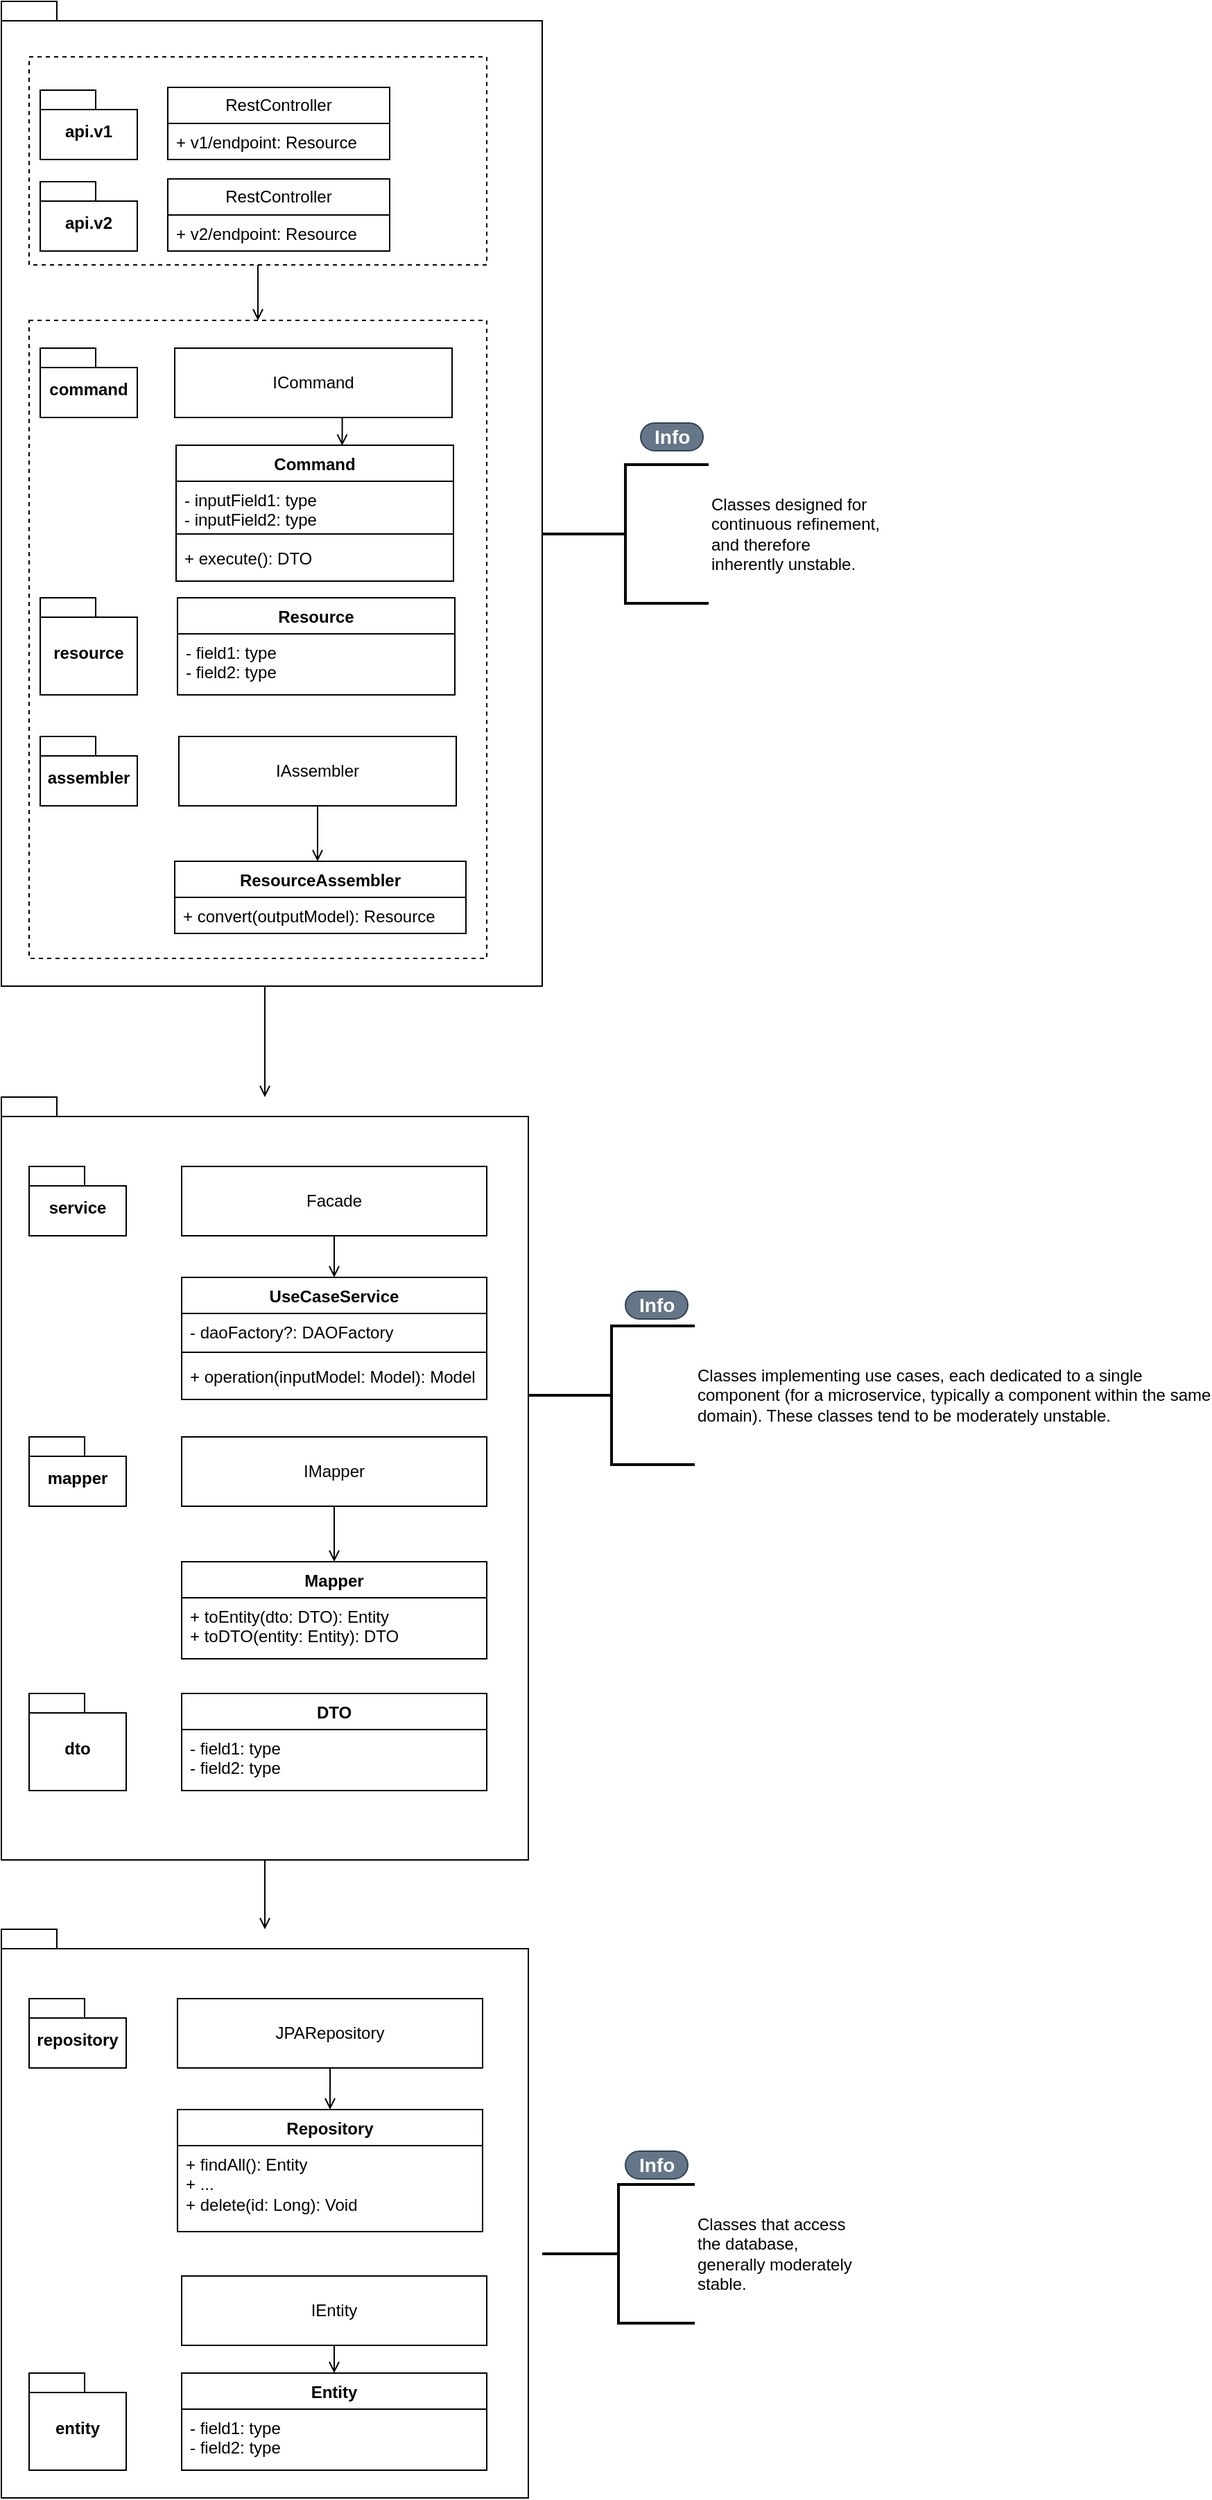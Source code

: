 <mxfile version="28.0.4">
  <diagram name="Pagina-1" id="-vVdBNsxXLUTpmMMnHD9">
    <mxGraphModel dx="3679" dy="3914" grid="1" gridSize="10" guides="1" tooltips="1" connect="1" arrows="1" fold="1" page="1" pageScale="1" pageWidth="827" pageHeight="1169" math="0" shadow="0">
      <root>
        <mxCell id="0" />
        <mxCell id="1" parent="0" />
        <mxCell id="UTaYGyWFaG9Oa4qHJL6B-21" value="" style="group" connectable="0" vertex="1" parent="1">
          <mxGeometry x="-650" y="-890" width="500" height="410" as="geometry" />
        </mxCell>
        <mxCell id="kY3cHxhV4RNwmErgkKas-54" value="" style="shape=folder;fontStyle=1;spacingTop=10;tabWidth=40;tabHeight=14;tabPosition=left;html=1;whiteSpace=wrap;" parent="UTaYGyWFaG9Oa4qHJL6B-21" vertex="1">
          <mxGeometry width="380" height="410" as="geometry" />
        </mxCell>
        <mxCell id="kY3cHxhV4RNwmErgkKas-56" value="repository" style="shape=folder;fontStyle=1;spacingTop=10;tabWidth=40;tabHeight=14;tabPosition=left;html=1;whiteSpace=wrap;" parent="UTaYGyWFaG9Oa4qHJL6B-21" vertex="1">
          <mxGeometry x="20" y="50" width="70" height="50" as="geometry" />
        </mxCell>
        <mxCell id="kY3cHxhV4RNwmErgkKas-58" value="entity" style="shape=folder;fontStyle=1;spacingTop=10;tabWidth=40;tabHeight=14;tabPosition=left;html=1;whiteSpace=wrap;" parent="UTaYGyWFaG9Oa4qHJL6B-21" vertex="1">
          <mxGeometry x="20" y="320" width="70" height="70" as="geometry" />
        </mxCell>
        <mxCell id="kY3cHxhV4RNwmErgkKas-77" style="edgeStyle=orthogonalEdgeStyle;rounded=0;orthogonalLoop=1;jettySize=auto;html=1;endArrow=open;endFill=0;" parent="UTaYGyWFaG9Oa4qHJL6B-21" source="-sy-aIghMSAc_uhaI67l-38" target="kY3cHxhV4RNwmErgkKas-73" edge="1">
          <mxGeometry relative="1" as="geometry">
            <mxPoint x="240.0" y="138" as="sourcePoint" />
          </mxGeometry>
        </mxCell>
        <mxCell id="kY3cHxhV4RNwmErgkKas-65" value="Entity" style="swimlane;fontStyle=1;align=center;verticalAlign=top;childLayout=stackLayout;horizontal=1;startSize=26;horizontalStack=0;resizeParent=1;resizeParentMax=0;resizeLast=0;collapsible=1;marginBottom=0;whiteSpace=wrap;html=1;" parent="UTaYGyWFaG9Oa4qHJL6B-21" vertex="1">
          <mxGeometry x="130" y="320" width="220" height="70" as="geometry" />
        </mxCell>
        <mxCell id="kY3cHxhV4RNwmErgkKas-66" value="- field1: type&lt;div&gt;- f&lt;span style=&quot;background-color: transparent; color: light-dark(rgb(0, 0, 0), rgb(255, 255, 255));&quot;&gt;ield2&lt;/span&gt;&lt;span style=&quot;background-color: transparent; color: light-dark(rgb(0, 0, 0), rgb(255, 255, 255));&quot;&gt;: type&lt;/span&gt;&lt;/div&gt;" style="text;strokeColor=none;fillColor=none;align=left;verticalAlign=top;spacingLeft=4;spacingRight=4;overflow=hidden;rotatable=0;points=[[0,0.5],[1,0.5]];portConstraint=eastwest;whiteSpace=wrap;html=1;" parent="kY3cHxhV4RNwmErgkKas-65" vertex="1">
          <mxGeometry y="26" width="220" height="44" as="geometry" />
        </mxCell>
        <mxCell id="kY3cHxhV4RNwmErgkKas-73" value="Repository" style="swimlane;fontStyle=1;align=center;verticalAlign=top;childLayout=stackLayout;horizontal=1;startSize=26;horizontalStack=0;resizeParent=1;resizeParentMax=0;resizeLast=0;collapsible=1;marginBottom=0;whiteSpace=wrap;html=1;" parent="UTaYGyWFaG9Oa4qHJL6B-21" vertex="1">
          <mxGeometry x="127" y="130" width="220" height="88" as="geometry" />
        </mxCell>
        <mxCell id="kY3cHxhV4RNwmErgkKas-76" value="+ findAll(): Entity&lt;div&gt;+ ...&lt;/div&gt;&lt;div&gt;+ delete(id: Long): Void&lt;/div&gt;" style="text;strokeColor=none;fillColor=none;align=left;verticalAlign=top;spacingLeft=4;spacingRight=4;overflow=hidden;rotatable=0;points=[[0,0.5],[1,0.5]];portConstraint=eastwest;whiteSpace=wrap;html=1;" parent="kY3cHxhV4RNwmErgkKas-73" vertex="1">
          <mxGeometry y="26" width="220" height="62" as="geometry" />
        </mxCell>
        <mxCell id="UTaYGyWFaG9Oa4qHJL6B-60" value="" style="group" parent="UTaYGyWFaG9Oa4qHJL6B-21" vertex="1" connectable="0">
          <mxGeometry x="390" y="160" width="110" height="124" as="geometry" />
        </mxCell>
        <mxCell id="kY3cHxhV4RNwmErgkKas-57" value="Classes that access the database, generally moderately stable." style="strokeWidth=2;html=1;shape=mxgraph.flowchart.annotation_2;align=left;labelPosition=right;pointerEvents=1;whiteSpace=wrap;" parent="UTaYGyWFaG9Oa4qHJL6B-60" vertex="1">
          <mxGeometry y="24" width="110" height="100" as="geometry" />
        </mxCell>
        <mxCell id="UTaYGyWFaG9Oa4qHJL6B-17" value="Info" style="rounded=1;whiteSpace=wrap;html=1;arcSize=50;strokeColor=#314354;strokeWidth=1;fillColor=#647687;whiteSpace=wrap;align=left;verticalAlign=middle;spacingLeft=0;fontStyle=1;fontSize=14;spacing=10;fontColor=#ffffff;" parent="UTaYGyWFaG9Oa4qHJL6B-60" vertex="1">
          <mxGeometry x="60" width="45" height="20" as="geometry" />
        </mxCell>
        <mxCell id="-sy-aIghMSAc_uhaI67l-38" value="JPARepository" style="html=1;whiteSpace=wrap;" vertex="1" parent="UTaYGyWFaG9Oa4qHJL6B-21">
          <mxGeometry x="127" y="50" width="220" height="50" as="geometry" />
        </mxCell>
        <mxCell id="-sy-aIghMSAc_uhaI67l-40" value="" style="edgeStyle=orthogonalEdgeStyle;rounded=0;orthogonalLoop=1;jettySize=auto;html=1;entryX=0.503;entryY=0.006;entryDx=0;entryDy=0;entryPerimeter=0;endArrow=open;endFill=0;" edge="1" parent="UTaYGyWFaG9Oa4qHJL6B-21" source="-sy-aIghMSAc_uhaI67l-39" target="kY3cHxhV4RNwmErgkKas-65">
          <mxGeometry relative="1" as="geometry" />
        </mxCell>
        <mxCell id="-sy-aIghMSAc_uhaI67l-39" value="IEntity" style="html=1;whiteSpace=wrap;" vertex="1" parent="UTaYGyWFaG9Oa4qHJL6B-21">
          <mxGeometry x="130" y="250" width="220" height="50" as="geometry" />
        </mxCell>
        <mxCell id="-sy-aIghMSAc_uhaI67l-36" value="" style="edgeStyle=orthogonalEdgeStyle;rounded=0;orthogonalLoop=1;jettySize=auto;html=1;endArrow=open;endFill=0;" edge="1" parent="1" source="L9ycZ2wKz4MPZfXjeffK-14" target="L9ycZ2wKz4MPZfXjeffK-62">
          <mxGeometry relative="1" as="geometry">
            <Array as="points">
              <mxPoint x="-460" y="-1550" />
              <mxPoint x="-460" y="-1550" />
            </Array>
          </mxGeometry>
        </mxCell>
        <mxCell id="L9ycZ2wKz4MPZfXjeffK-14" value="" style="shape=folder;fontStyle=1;spacingTop=10;tabWidth=40;tabHeight=14;tabPosition=left;html=1;whiteSpace=wrap;" parent="1" vertex="1">
          <mxGeometry x="-650" y="-2280" width="390" height="710" as="geometry" />
        </mxCell>
        <mxCell id="L9ycZ2wKz4MPZfXjeffK-48" value="" style="edgeStyle=orthogonalEdgeStyle;rounded=0;orthogonalLoop=1;jettySize=auto;html=1;endArrow=open;endFill=0;" parent="1" source="L9ycZ2wKz4MPZfXjeffK-47" target="L9ycZ2wKz4MPZfXjeffK-46" edge="1">
          <mxGeometry relative="1" as="geometry">
            <Array as="points" />
            <mxPoint x="-460" y="-2050" as="targetPoint" />
          </mxGeometry>
        </mxCell>
        <mxCell id="L9ycZ2wKz4MPZfXjeffK-47" value="" style="verticalLabelPosition=bottom;verticalAlign=top;html=1;shape=mxgraph.basic.rect;fillColor2=none;strokeWidth=1;size=20;indent=5;fillColor=none;dashed=1;" parent="1" vertex="1">
          <mxGeometry x="-630" y="-2240" width="330" height="150" as="geometry" />
        </mxCell>
        <mxCell id="L9ycZ2wKz4MPZfXjeffK-46" value="" style="verticalLabelPosition=bottom;verticalAlign=top;html=1;shape=mxgraph.basic.rect;fillColor2=none;strokeWidth=1;size=20;indent=5;fillColor=none;dashed=1;" parent="1" vertex="1">
          <mxGeometry x="-630" y="-2050" width="330" height="460" as="geometry" />
        </mxCell>
        <mxCell id="L9ycZ2wKz4MPZfXjeffK-53" value="" style="edgeStyle=orthogonalEdgeStyle;rounded=0;orthogonalLoop=1;jettySize=auto;html=1;entryX=0.485;entryY=0.003;entryDx=0;entryDy=0;entryPerimeter=0;endArrow=open;endFill=0;" parent="1" edge="1">
          <mxGeometry relative="1" as="geometry">
            <mxPoint x="-403" y="-1980" as="sourcePoint" />
            <mxPoint x="-404.25" y="-1959.706" as="targetPoint" />
          </mxGeometry>
        </mxCell>
        <mxCell id="L9ycZ2wKz4MPZfXjeffK-15" value="ICommand" style="html=1;whiteSpace=wrap;" parent="1" vertex="1">
          <mxGeometry x="-525" y="-2030" width="200" height="50" as="geometry" />
        </mxCell>
        <mxCell id="L9ycZ2wKz4MPZfXjeffK-16" value="RestController" style="swimlane;fontStyle=0;childLayout=stackLayout;horizontal=1;startSize=26;fillColor=none;horizontalStack=0;resizeParent=1;resizeParentMax=0;resizeLast=0;collapsible=1;marginBottom=0;whiteSpace=wrap;html=1;" parent="1" vertex="1">
          <mxGeometry x="-530" y="-2218" width="160" height="52" as="geometry">
            <mxRectangle x="860" y="-490" width="100" height="30" as="alternateBounds" />
          </mxGeometry>
        </mxCell>
        <mxCell id="L9ycZ2wKz4MPZfXjeffK-17" value="+ v1/endpoint: Resource" style="text;strokeColor=none;fillColor=none;align=left;verticalAlign=top;spacingLeft=4;spacingRight=4;overflow=hidden;rotatable=0;points=[[0,0.5],[1,0.5]];portConstraint=eastwest;whiteSpace=wrap;html=1;" parent="L9ycZ2wKz4MPZfXjeffK-16" vertex="1">
          <mxGeometry y="26" width="160" height="26" as="geometry" />
        </mxCell>
        <mxCell id="L9ycZ2wKz4MPZfXjeffK-20" value="api.v1" style="shape=folder;fontStyle=1;spacingTop=10;tabWidth=40;tabHeight=14;tabPosition=left;html=1;whiteSpace=wrap;" parent="1" vertex="1">
          <mxGeometry x="-622" y="-2216" width="70" height="50" as="geometry" />
        </mxCell>
        <mxCell id="L9ycZ2wKz4MPZfXjeffK-22" value="api.v2" style="shape=folder;fontStyle=1;spacingTop=10;tabWidth=40;tabHeight=14;tabPosition=left;html=1;whiteSpace=wrap;" parent="1" vertex="1">
          <mxGeometry x="-622" y="-2150" width="70" height="50" as="geometry" />
        </mxCell>
        <mxCell id="L9ycZ2wKz4MPZfXjeffK-23" value="command" style="shape=folder;fontStyle=1;spacingTop=10;tabWidth=40;tabHeight=14;tabPosition=left;html=1;whiteSpace=wrap;" parent="1" vertex="1">
          <mxGeometry x="-622" y="-2030" width="70" height="50" as="geometry" />
        </mxCell>
        <mxCell id="L9ycZ2wKz4MPZfXjeffK-24" value="RestController" style="swimlane;fontStyle=0;childLayout=stackLayout;horizontal=1;startSize=26;fillColor=none;horizontalStack=0;resizeParent=1;resizeParentMax=0;resizeLast=0;collapsible=1;marginBottom=0;whiteSpace=wrap;html=1;" parent="1" vertex="1">
          <mxGeometry x="-530" y="-2152" width="160" height="52" as="geometry">
            <mxRectangle x="860" y="-490" width="100" height="30" as="alternateBounds" />
          </mxGeometry>
        </mxCell>
        <mxCell id="L9ycZ2wKz4MPZfXjeffK-25" value="+ v2/endpoint: Resource" style="text;strokeColor=none;fillColor=none;align=left;verticalAlign=top;spacingLeft=4;spacingRight=4;overflow=hidden;rotatable=0;points=[[0,0.5],[1,0.5]];portConstraint=eastwest;whiteSpace=wrap;html=1;" parent="L9ycZ2wKz4MPZfXjeffK-24" vertex="1">
          <mxGeometry y="26" width="160" height="26" as="geometry" />
        </mxCell>
        <mxCell id="L9ycZ2wKz4MPZfXjeffK-28" value="resource" style="shape=folder;fontStyle=1;spacingTop=10;tabWidth=40;tabHeight=14;tabPosition=left;html=1;whiteSpace=wrap;" parent="1" vertex="1">
          <mxGeometry x="-622" y="-1850" width="70" height="70" as="geometry" />
        </mxCell>
        <mxCell id="L9ycZ2wKz4MPZfXjeffK-29" value="assembler" style="shape=folder;fontStyle=1;spacingTop=10;tabWidth=40;tabHeight=14;tabPosition=left;html=1;whiteSpace=wrap;" parent="1" vertex="1">
          <mxGeometry x="-622" y="-1750" width="70" height="50" as="geometry" />
        </mxCell>
        <mxCell id="L9ycZ2wKz4MPZfXjeffK-35" value="" style="edgeStyle=orthogonalEdgeStyle;rounded=0;orthogonalLoop=1;jettySize=auto;html=1;endArrow=open;endFill=0;" parent="1" source="L9ycZ2wKz4MPZfXjeffK-30" edge="1">
          <mxGeometry relative="1" as="geometry">
            <mxPoint x="-422" y="-1660" as="targetPoint" />
            <Array as="points">
              <mxPoint x="-422" y="-1661" />
            </Array>
          </mxGeometry>
        </mxCell>
        <mxCell id="L9ycZ2wKz4MPZfXjeffK-30" value="IAssembler" style="html=1;whiteSpace=wrap;" parent="1" vertex="1">
          <mxGeometry x="-522" y="-1750" width="200" height="50" as="geometry" />
        </mxCell>
        <mxCell id="L9ycZ2wKz4MPZfXjeffK-31" value="ResourceAssembler" style="swimlane;fontStyle=1;align=center;verticalAlign=top;childLayout=stackLayout;horizontal=1;startSize=26;horizontalStack=0;resizeParent=1;resizeParentMax=0;resizeLast=0;collapsible=1;marginBottom=0;whiteSpace=wrap;html=1;" parent="1" vertex="1">
          <mxGeometry x="-525" y="-1660" width="210" height="52" as="geometry" />
        </mxCell>
        <mxCell id="L9ycZ2wKz4MPZfXjeffK-34" value="+ convert(outputModel): Resource" style="text;strokeColor=none;fillColor=none;align=left;verticalAlign=top;spacingLeft=4;spacingRight=4;overflow=hidden;rotatable=0;points=[[0,0.5],[1,0.5]];portConstraint=eastwest;whiteSpace=wrap;html=1;" parent="L9ycZ2wKz4MPZfXjeffK-31" vertex="1">
          <mxGeometry y="26" width="210" height="26" as="geometry" />
        </mxCell>
        <mxCell id="L9ycZ2wKz4MPZfXjeffK-41" value="Resource" style="swimlane;fontStyle=1;align=center;verticalAlign=top;childLayout=stackLayout;horizontal=1;startSize=26;horizontalStack=0;resizeParent=1;resizeParentMax=0;resizeLast=0;collapsible=1;marginBottom=0;whiteSpace=wrap;html=1;" parent="1" vertex="1">
          <mxGeometry x="-523" y="-1850" width="200" height="70" as="geometry" />
        </mxCell>
        <mxCell id="L9ycZ2wKz4MPZfXjeffK-42" value="- field1: type&lt;div&gt;- field2: type&lt;/div&gt;" style="text;strokeColor=none;fillColor=none;align=left;verticalAlign=top;spacingLeft=4;spacingRight=4;overflow=hidden;rotatable=0;points=[[0,0.5],[1,0.5]];portConstraint=eastwest;whiteSpace=wrap;html=1;" parent="L9ycZ2wKz4MPZfXjeffK-41" vertex="1">
          <mxGeometry y="26" width="200" height="44" as="geometry" />
        </mxCell>
        <mxCell id="L9ycZ2wKz4MPZfXjeffK-51" value="Command" style="swimlane;fontStyle=1;align=center;verticalAlign=top;childLayout=stackLayout;horizontal=1;startSize=26;horizontalStack=0;resizeParent=1;resizeParentMax=0;resizeLast=0;collapsible=1;marginBottom=0;whiteSpace=wrap;html=1;" parent="1" vertex="1">
          <mxGeometry x="-524" y="-1960" width="200" height="98" as="geometry" />
        </mxCell>
        <mxCell id="L9ycZ2wKz4MPZfXjeffK-52" value="- inputField1: type&lt;div&gt;-&amp;nbsp;&lt;span style=&quot;background-color: transparent; color: light-dark(rgb(0, 0, 0), rgb(255, 255, 255));&quot;&gt;inputField2&lt;/span&gt;&lt;span style=&quot;background-color: transparent; color: light-dark(rgb(0, 0, 0), rgb(255, 255, 255));&quot;&gt;: type&lt;/span&gt;&lt;/div&gt;" style="text;strokeColor=none;fillColor=none;align=left;verticalAlign=top;spacingLeft=4;spacingRight=4;overflow=hidden;rotatable=0;points=[[0,0.5],[1,0.5]];portConstraint=eastwest;whiteSpace=wrap;html=1;" parent="L9ycZ2wKz4MPZfXjeffK-51" vertex="1">
          <mxGeometry y="26" width="200" height="34" as="geometry" />
        </mxCell>
        <mxCell id="L9ycZ2wKz4MPZfXjeffK-61" value="" style="line;strokeWidth=1;fillColor=none;align=left;verticalAlign=middle;spacingTop=-1;spacingLeft=3;spacingRight=3;rotatable=0;labelPosition=right;points=[];portConstraint=eastwest;strokeColor=inherit;" parent="L9ycZ2wKz4MPZfXjeffK-51" vertex="1">
          <mxGeometry y="60" width="200" height="8" as="geometry" />
        </mxCell>
        <mxCell id="L9ycZ2wKz4MPZfXjeffK-60" value="+ execute(): DTO" style="text;strokeColor=none;fillColor=none;align=left;verticalAlign=top;spacingLeft=4;spacingRight=4;overflow=hidden;rotatable=0;points=[[0,0.5],[1,0.5]];portConstraint=eastwest;whiteSpace=wrap;html=1;" parent="L9ycZ2wKz4MPZfXjeffK-51" vertex="1">
          <mxGeometry y="68" width="200" height="30" as="geometry" />
        </mxCell>
        <mxCell id="UTaYGyWFaG9Oa4qHJL6B-58" value="" style="group" parent="1" vertex="1" connectable="0">
          <mxGeometry x="-260" y="-1976" width="120" height="130" as="geometry" />
        </mxCell>
        <mxCell id="L9ycZ2wKz4MPZfXjeffK-54" value="Classes designed for continuous refinement, and therefore inherently unstable.&amp;nbsp;" style="strokeWidth=2;html=1;shape=mxgraph.flowchart.annotation_2;align=left;labelPosition=right;pointerEvents=1;whiteSpace=wrap;" parent="UTaYGyWFaG9Oa4qHJL6B-58" vertex="1">
          <mxGeometry y="30" width="120" height="100" as="geometry" />
        </mxCell>
        <mxCell id="UTaYGyWFaG9Oa4qHJL6B-14" value="Info" style="rounded=1;whiteSpace=wrap;html=1;arcSize=50;strokeColor=#314354;strokeWidth=1;fillColor=#647687;whiteSpace=wrap;align=left;verticalAlign=middle;spacingLeft=0;fontStyle=1;fontSize=14;spacing=10;fontColor=#ffffff;container=0;" parent="UTaYGyWFaG9Oa4qHJL6B-58" vertex="1">
          <mxGeometry x="71" width="45" height="20" as="geometry" />
        </mxCell>
        <mxCell id="-sy-aIghMSAc_uhaI67l-37" value="" style="edgeStyle=orthogonalEdgeStyle;rounded=0;orthogonalLoop=1;jettySize=auto;html=1;endArrow=open;endFill=0;" edge="1" parent="1" source="L9ycZ2wKz4MPZfXjeffK-62" target="kY3cHxhV4RNwmErgkKas-54">
          <mxGeometry relative="1" as="geometry" />
        </mxCell>
        <mxCell id="L9ycZ2wKz4MPZfXjeffK-62" value="" style="shape=folder;fontStyle=1;spacingTop=10;tabWidth=40;tabHeight=14;tabPosition=left;html=1;whiteSpace=wrap;" parent="1" vertex="1">
          <mxGeometry x="-650" y="-1490" width="380" height="550" as="geometry" />
        </mxCell>
        <mxCell id="L9ycZ2wKz4MPZfXjeffK-71" value="mapper" style="shape=folder;fontStyle=1;spacingTop=10;tabWidth=40;tabHeight=14;tabPosition=left;html=1;whiteSpace=wrap;" parent="1" vertex="1">
          <mxGeometry x="-630" y="-1245" width="70" height="50" as="geometry" />
        </mxCell>
        <mxCell id="L9ycZ2wKz4MPZfXjeffK-72" value="service" style="shape=folder;fontStyle=1;spacingTop=10;tabWidth=40;tabHeight=14;tabPosition=left;html=1;whiteSpace=wrap;" parent="1" vertex="1">
          <mxGeometry x="-630" y="-1440" width="70" height="50" as="geometry" />
        </mxCell>
        <mxCell id="kY3cHxhV4RNwmErgkKas-1" value="" style="edgeStyle=orthogonalEdgeStyle;rounded=0;orthogonalLoop=1;jettySize=auto;html=1;entryX=0.5;entryY=0;entryDx=0;entryDy=0;endArrow=open;endFill=0;" parent="1" source="L9ycZ2wKz4MPZfXjeffK-92" target="L9ycZ2wKz4MPZfXjeffK-93" edge="1">
          <mxGeometry relative="1" as="geometry" />
        </mxCell>
        <mxCell id="L9ycZ2wKz4MPZfXjeffK-92" value="Facade" style="html=1;whiteSpace=wrap;" parent="1" vertex="1">
          <mxGeometry x="-520" y="-1440" width="220" height="50" as="geometry" />
        </mxCell>
        <mxCell id="L9ycZ2wKz4MPZfXjeffK-93" value="UseCaseService" style="swimlane;fontStyle=1;align=center;verticalAlign=top;childLayout=stackLayout;horizontal=1;startSize=26;horizontalStack=0;resizeParent=1;resizeParentMax=0;resizeLast=0;collapsible=1;marginBottom=0;whiteSpace=wrap;html=1;" parent="1" vertex="1">
          <mxGeometry x="-520" y="-1360" width="220" height="88" as="geometry" />
        </mxCell>
        <mxCell id="L9ycZ2wKz4MPZfXjeffK-94" value="- daoFactory?: DAOFactory" style="text;strokeColor=none;fillColor=none;align=left;verticalAlign=top;spacingLeft=4;spacingRight=4;overflow=hidden;rotatable=0;points=[[0,0.5],[1,0.5]];portConstraint=eastwest;whiteSpace=wrap;html=1;" parent="L9ycZ2wKz4MPZfXjeffK-93" vertex="1">
          <mxGeometry y="26" width="220" height="24" as="geometry" />
        </mxCell>
        <mxCell id="L9ycZ2wKz4MPZfXjeffK-95" value="" style="line;strokeWidth=1;fillColor=none;align=left;verticalAlign=middle;spacingTop=-1;spacingLeft=3;spacingRight=3;rotatable=0;labelPosition=right;points=[];portConstraint=eastwest;strokeColor=inherit;" parent="L9ycZ2wKz4MPZfXjeffK-93" vertex="1">
          <mxGeometry y="50" width="220" height="8" as="geometry" />
        </mxCell>
        <mxCell id="L9ycZ2wKz4MPZfXjeffK-96" value="+ operation(inputModel: Model): Model" style="text;strokeColor=none;fillColor=none;align=left;verticalAlign=top;spacingLeft=4;spacingRight=4;overflow=hidden;rotatable=0;points=[[0,0.5],[1,0.5]];portConstraint=eastwest;whiteSpace=wrap;html=1;" parent="L9ycZ2wKz4MPZfXjeffK-93" vertex="1">
          <mxGeometry y="58" width="220" height="30" as="geometry" />
        </mxCell>
        <mxCell id="kY3cHxhV4RNwmErgkKas-15" value="" style="edgeStyle=orthogonalEdgeStyle;rounded=0;orthogonalLoop=1;jettySize=auto;html=1;entryX=0.5;entryY=0;entryDx=0;entryDy=0;endArrow=open;endFill=0;" parent="1" source="kY3cHxhV4RNwmErgkKas-10" target="kY3cHxhV4RNwmErgkKas-11" edge="1">
          <mxGeometry relative="1" as="geometry" />
        </mxCell>
        <mxCell id="kY3cHxhV4RNwmErgkKas-10" value="IMapper" style="html=1;whiteSpace=wrap;" parent="1" vertex="1">
          <mxGeometry x="-520" y="-1245" width="220" height="50" as="geometry" />
        </mxCell>
        <mxCell id="kY3cHxhV4RNwmErgkKas-11" value="Mapper" style="swimlane;fontStyle=1;align=center;verticalAlign=top;childLayout=stackLayout;horizontal=1;startSize=26;horizontalStack=0;resizeParent=1;resizeParentMax=0;resizeLast=0;collapsible=1;marginBottom=0;whiteSpace=wrap;html=1;" parent="1" vertex="1">
          <mxGeometry x="-520" y="-1155" width="220" height="70" as="geometry" />
        </mxCell>
        <mxCell id="-sy-aIghMSAc_uhaI67l-32" value="+ toEntity(dto: DTO): Entity&lt;div&gt;+ toDTO(entity: Entity): DTO&lt;/div&gt;" style="text;strokeColor=none;fillColor=none;align=left;verticalAlign=top;spacingLeft=4;spacingRight=4;overflow=hidden;rotatable=0;points=[[0,0.5],[1,0.5]];portConstraint=eastwest;whiteSpace=wrap;html=1;" vertex="1" parent="kY3cHxhV4RNwmErgkKas-11">
          <mxGeometry y="26" width="220" height="44" as="geometry" />
        </mxCell>
        <mxCell id="UTaYGyWFaG9Oa4qHJL6B-59" value="" style="group" parent="1" vertex="1" connectable="0">
          <mxGeometry x="-270" y="-1350" width="120" height="125" as="geometry" />
        </mxCell>
        <mxCell id="L9ycZ2wKz4MPZfXjeffK-87" value="Classes implementing use cases, each dedicated to a single &lt;br/&gt;component (for a microservice, typically a component within the same &lt;br/&gt;domain). These classes tend to be moderately unstable." style="strokeWidth=2;html=1;shape=mxgraph.flowchart.annotation_2;align=left;labelPosition=right;pointerEvents=1;" parent="UTaYGyWFaG9Oa4qHJL6B-59" vertex="1">
          <mxGeometry y="25" width="120" height="100" as="geometry" />
        </mxCell>
        <mxCell id="UTaYGyWFaG9Oa4qHJL6B-19" value="Info" style="rounded=1;whiteSpace=wrap;html=1;arcSize=50;strokeColor=#314354;strokeWidth=1;fillColor=#647687;whiteSpace=wrap;align=left;verticalAlign=middle;spacingLeft=0;fontStyle=1;fontSize=14;spacing=10;fontColor=#ffffff;" parent="UTaYGyWFaG9Oa4qHJL6B-59" vertex="1">
          <mxGeometry x="70" width="45" height="20" as="geometry" />
        </mxCell>
        <mxCell id="-sy-aIghMSAc_uhaI67l-33" value="dto" style="shape=folder;fontStyle=1;spacingTop=10;tabWidth=40;tabHeight=14;tabPosition=left;html=1;whiteSpace=wrap;" vertex="1" parent="1">
          <mxGeometry x="-630" y="-1060" width="70" height="70" as="geometry" />
        </mxCell>
        <mxCell id="-sy-aIghMSAc_uhaI67l-34" value="DTO" style="swimlane;fontStyle=1;align=center;verticalAlign=top;childLayout=stackLayout;horizontal=1;startSize=26;horizontalStack=0;resizeParent=1;resizeParentMax=0;resizeLast=0;collapsible=1;marginBottom=0;whiteSpace=wrap;html=1;" vertex="1" parent="1">
          <mxGeometry x="-520" y="-1060" width="220" height="70" as="geometry" />
        </mxCell>
        <mxCell id="-sy-aIghMSAc_uhaI67l-35" value="- field1: type&lt;div&gt;- field2: type&lt;/div&gt;" style="text;strokeColor=none;fillColor=none;align=left;verticalAlign=top;spacingLeft=4;spacingRight=4;overflow=hidden;rotatable=0;points=[[0,0.5],[1,0.5]];portConstraint=eastwest;whiteSpace=wrap;html=1;" vertex="1" parent="-sy-aIghMSAc_uhaI67l-34">
          <mxGeometry y="26" width="220" height="44" as="geometry" />
        </mxCell>
      </root>
    </mxGraphModel>
  </diagram>
</mxfile>
